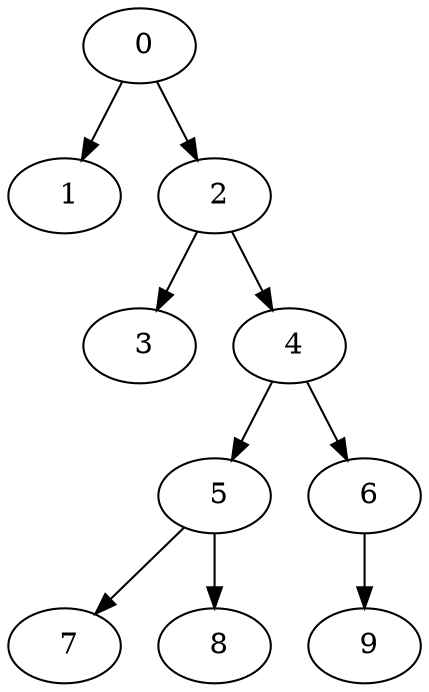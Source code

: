 digraph mytree {
" 0" -> " 1";
" 0" -> " 2";
" 1";
" 2" -> " 3";
" 2" -> " 4";
" 3";
" 4" -> " 5";
" 4" -> " 6";
" 5" -> " 7";
" 5" -> " 8";
" 6" -> " 9";
" 7";
" 8";
" 9";
}
